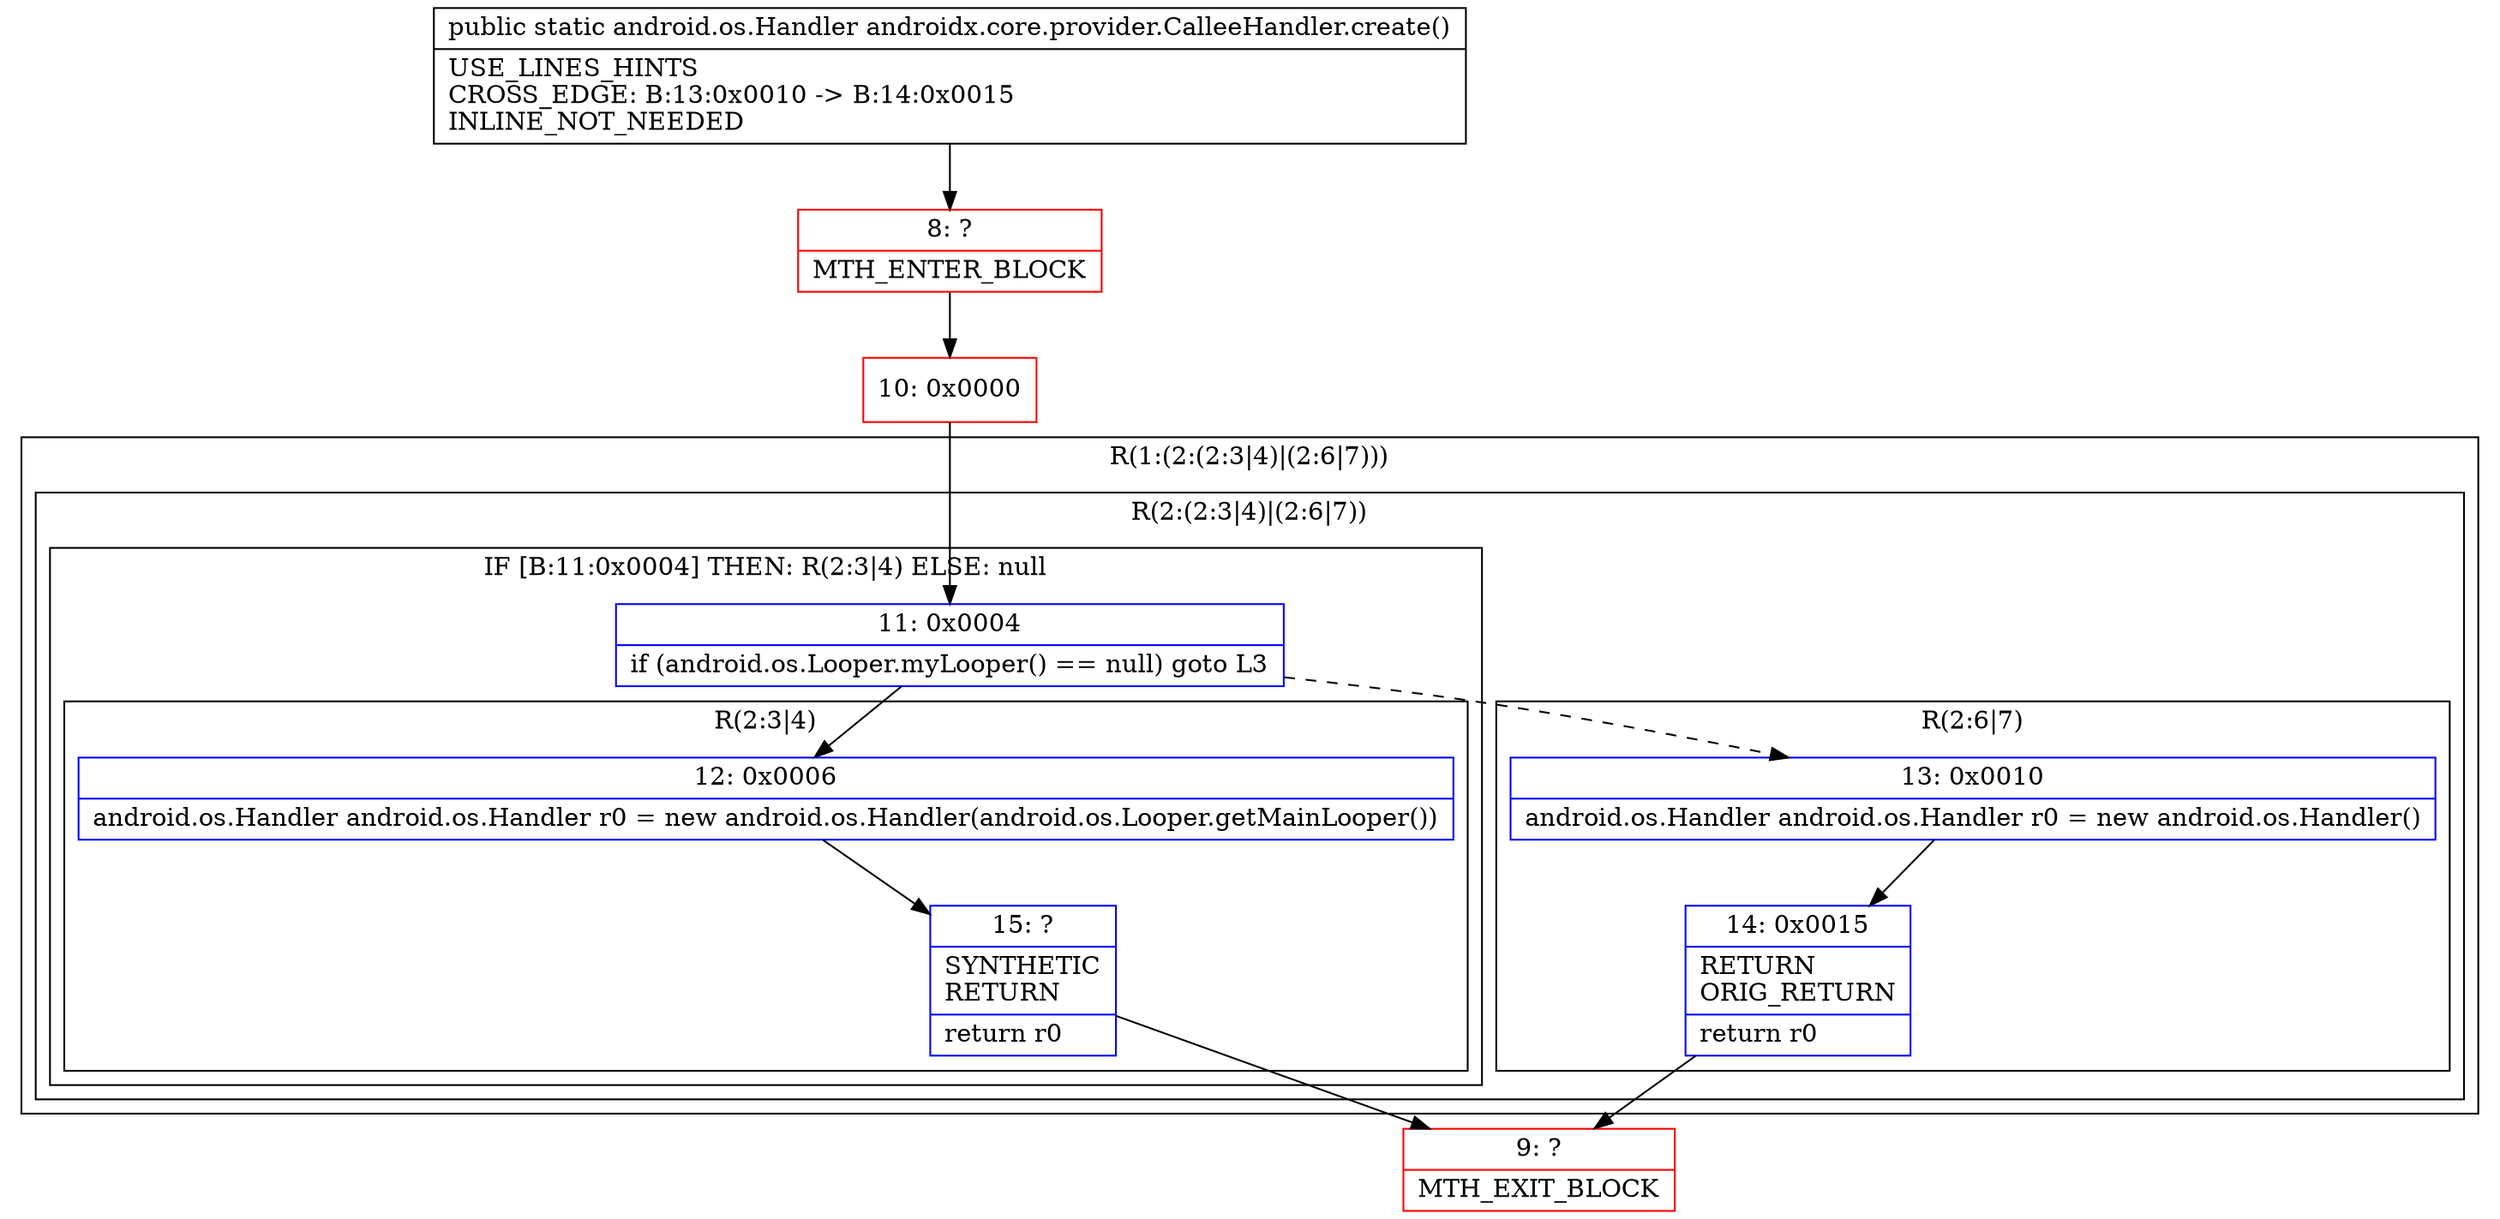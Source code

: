 digraph "CFG forandroidx.core.provider.CalleeHandler.create()Landroid\/os\/Handler;" {
subgraph cluster_Region_497687597 {
label = "R(1:(2:(2:3|4)|(2:6|7)))";
node [shape=record,color=blue];
subgraph cluster_Region_2122971528 {
label = "R(2:(2:3|4)|(2:6|7))";
node [shape=record,color=blue];
subgraph cluster_IfRegion_861423839 {
label = "IF [B:11:0x0004] THEN: R(2:3|4) ELSE: null";
node [shape=record,color=blue];
Node_11 [shape=record,label="{11\:\ 0x0004|if (android.os.Looper.myLooper() == null) goto L3\l}"];
subgraph cluster_Region_630002228 {
label = "R(2:3|4)";
node [shape=record,color=blue];
Node_12 [shape=record,label="{12\:\ 0x0006|android.os.Handler android.os.Handler r0 = new android.os.Handler(android.os.Looper.getMainLooper())\l}"];
Node_15 [shape=record,label="{15\:\ ?|SYNTHETIC\lRETURN\l|return r0\l}"];
}
}
subgraph cluster_Region_1869714998 {
label = "R(2:6|7)";
node [shape=record,color=blue];
Node_13 [shape=record,label="{13\:\ 0x0010|android.os.Handler android.os.Handler r0 = new android.os.Handler()\l}"];
Node_14 [shape=record,label="{14\:\ 0x0015|RETURN\lORIG_RETURN\l|return r0\l}"];
}
}
}
Node_8 [shape=record,color=red,label="{8\:\ ?|MTH_ENTER_BLOCK\l}"];
Node_10 [shape=record,color=red,label="{10\:\ 0x0000}"];
Node_9 [shape=record,color=red,label="{9\:\ ?|MTH_EXIT_BLOCK\l}"];
MethodNode[shape=record,label="{public static android.os.Handler androidx.core.provider.CalleeHandler.create()  | USE_LINES_HINTS\lCROSS_EDGE: B:13:0x0010 \-\> B:14:0x0015\lINLINE_NOT_NEEDED\l}"];
MethodNode -> Node_8;Node_11 -> Node_12;
Node_11 -> Node_13[style=dashed];
Node_12 -> Node_15;
Node_15 -> Node_9;
Node_13 -> Node_14;
Node_14 -> Node_9;
Node_8 -> Node_10;
Node_10 -> Node_11;
}

